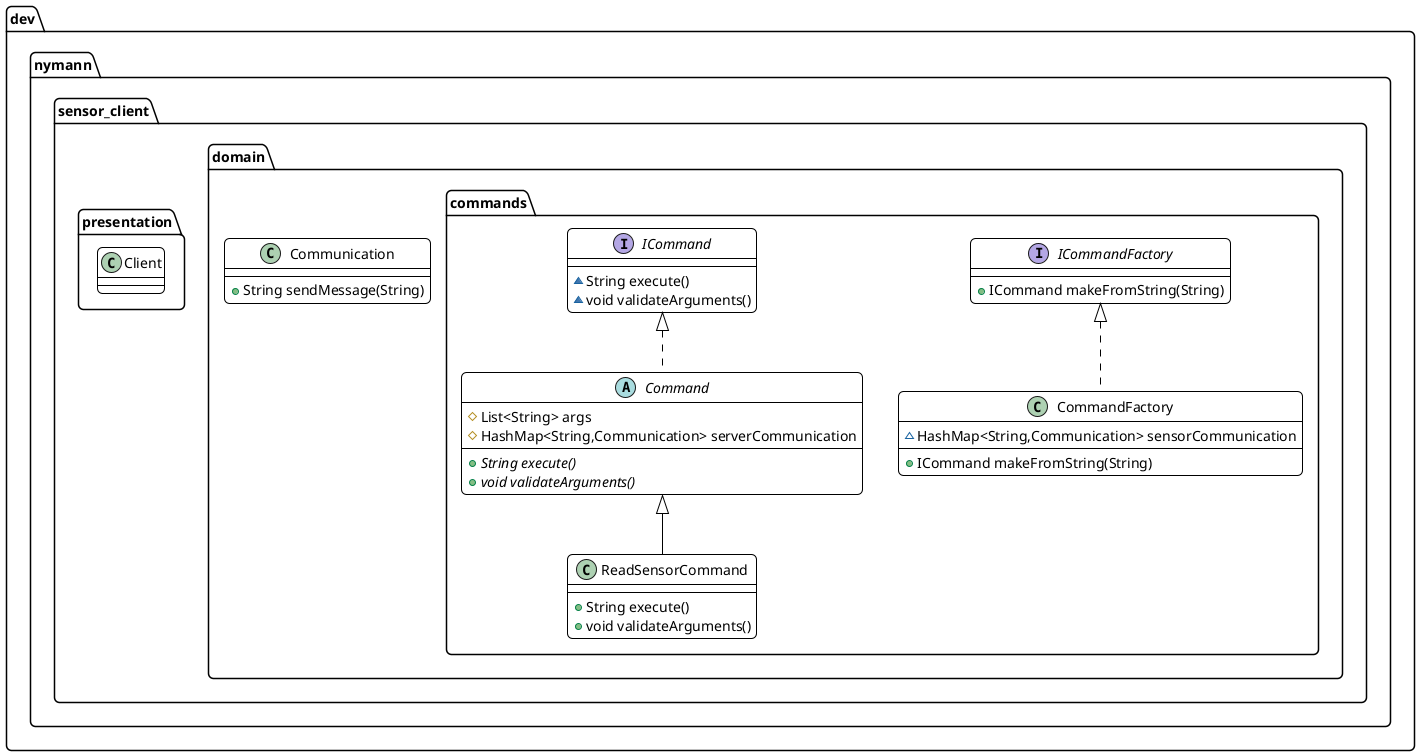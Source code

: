 @startuml
skinparam roundCorner 10
skinparam shadowing false
skinparam classFontName Lato
skinparam classFontSize 16
skinparam defaultFontName Source Code Pro
skinparam defaultFontSize 14
skinparam ClassAttributeFontStyle normal
skinparam ClassBackgroundColor white
skinparam ClassBorderColor black
skinparam ClassBorderThickness 1
skinparam ArrowColor black
skinparam linetype polyline
interface dev.nymann.sensor_client.domain.commands.ICommandFactory {
+ ICommand makeFromString(String)
}
abstract class dev.nymann.sensor_client.domain.commands.Command {
# List<String> args
# HashMap<String,Communication> serverCommunication
+ {abstract}String execute()
+ {abstract}void validateArguments()
}
class dev.nymann.sensor_client.domain.Communication {
+ String sendMessage(String)
}
class dev.nymann.sensor_client.domain.commands.CommandFactory {
~ HashMap<String,Communication> sensorCommunication
+ ICommand makeFromString(String)
}
class dev.nymann.sensor_client.domain.commands.ReadSensorCommand {
+ String execute()
+ void validateArguments()
}
class dev.nymann.sensor_client.presentation.Client {
}
interface dev.nymann.sensor_client.domain.commands.ICommand {
~ String execute()
~ void validateArguments()
}

dev.nymann.sensor_client.domain.commands.ICommand <|.. dev.nymann.sensor_client.domain.commands.Command
dev.nymann.sensor_client.domain.commands.ICommandFactory <|.. dev.nymann.sensor_client.domain.commands.CommandFactory
dev.nymann.sensor_client.domain.commands.Command <|-- dev.nymann.sensor_client.domain.commands.ReadSensorCommand
@enduml
